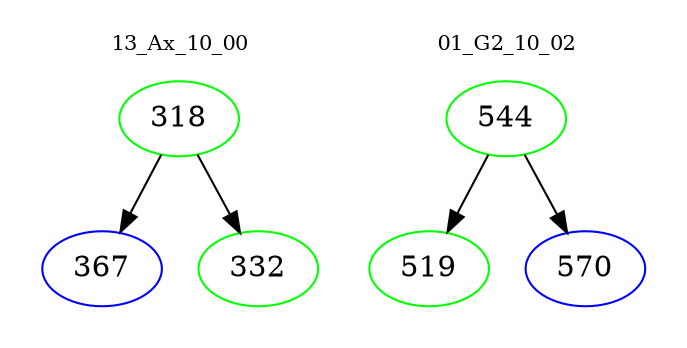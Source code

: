 digraph{
subgraph cluster_0 {
color = white
label = "13_Ax_10_00";
fontsize=10;
T0_318 [label="318", color="green"]
T0_318 -> T0_367 [color="black"]
T0_367 [label="367", color="blue"]
T0_318 -> T0_332 [color="black"]
T0_332 [label="332", color="green"]
}
subgraph cluster_1 {
color = white
label = "01_G2_10_02";
fontsize=10;
T1_544 [label="544", color="green"]
T1_544 -> T1_519 [color="black"]
T1_519 [label="519", color="green"]
T1_544 -> T1_570 [color="black"]
T1_570 [label="570", color="blue"]
}
}
